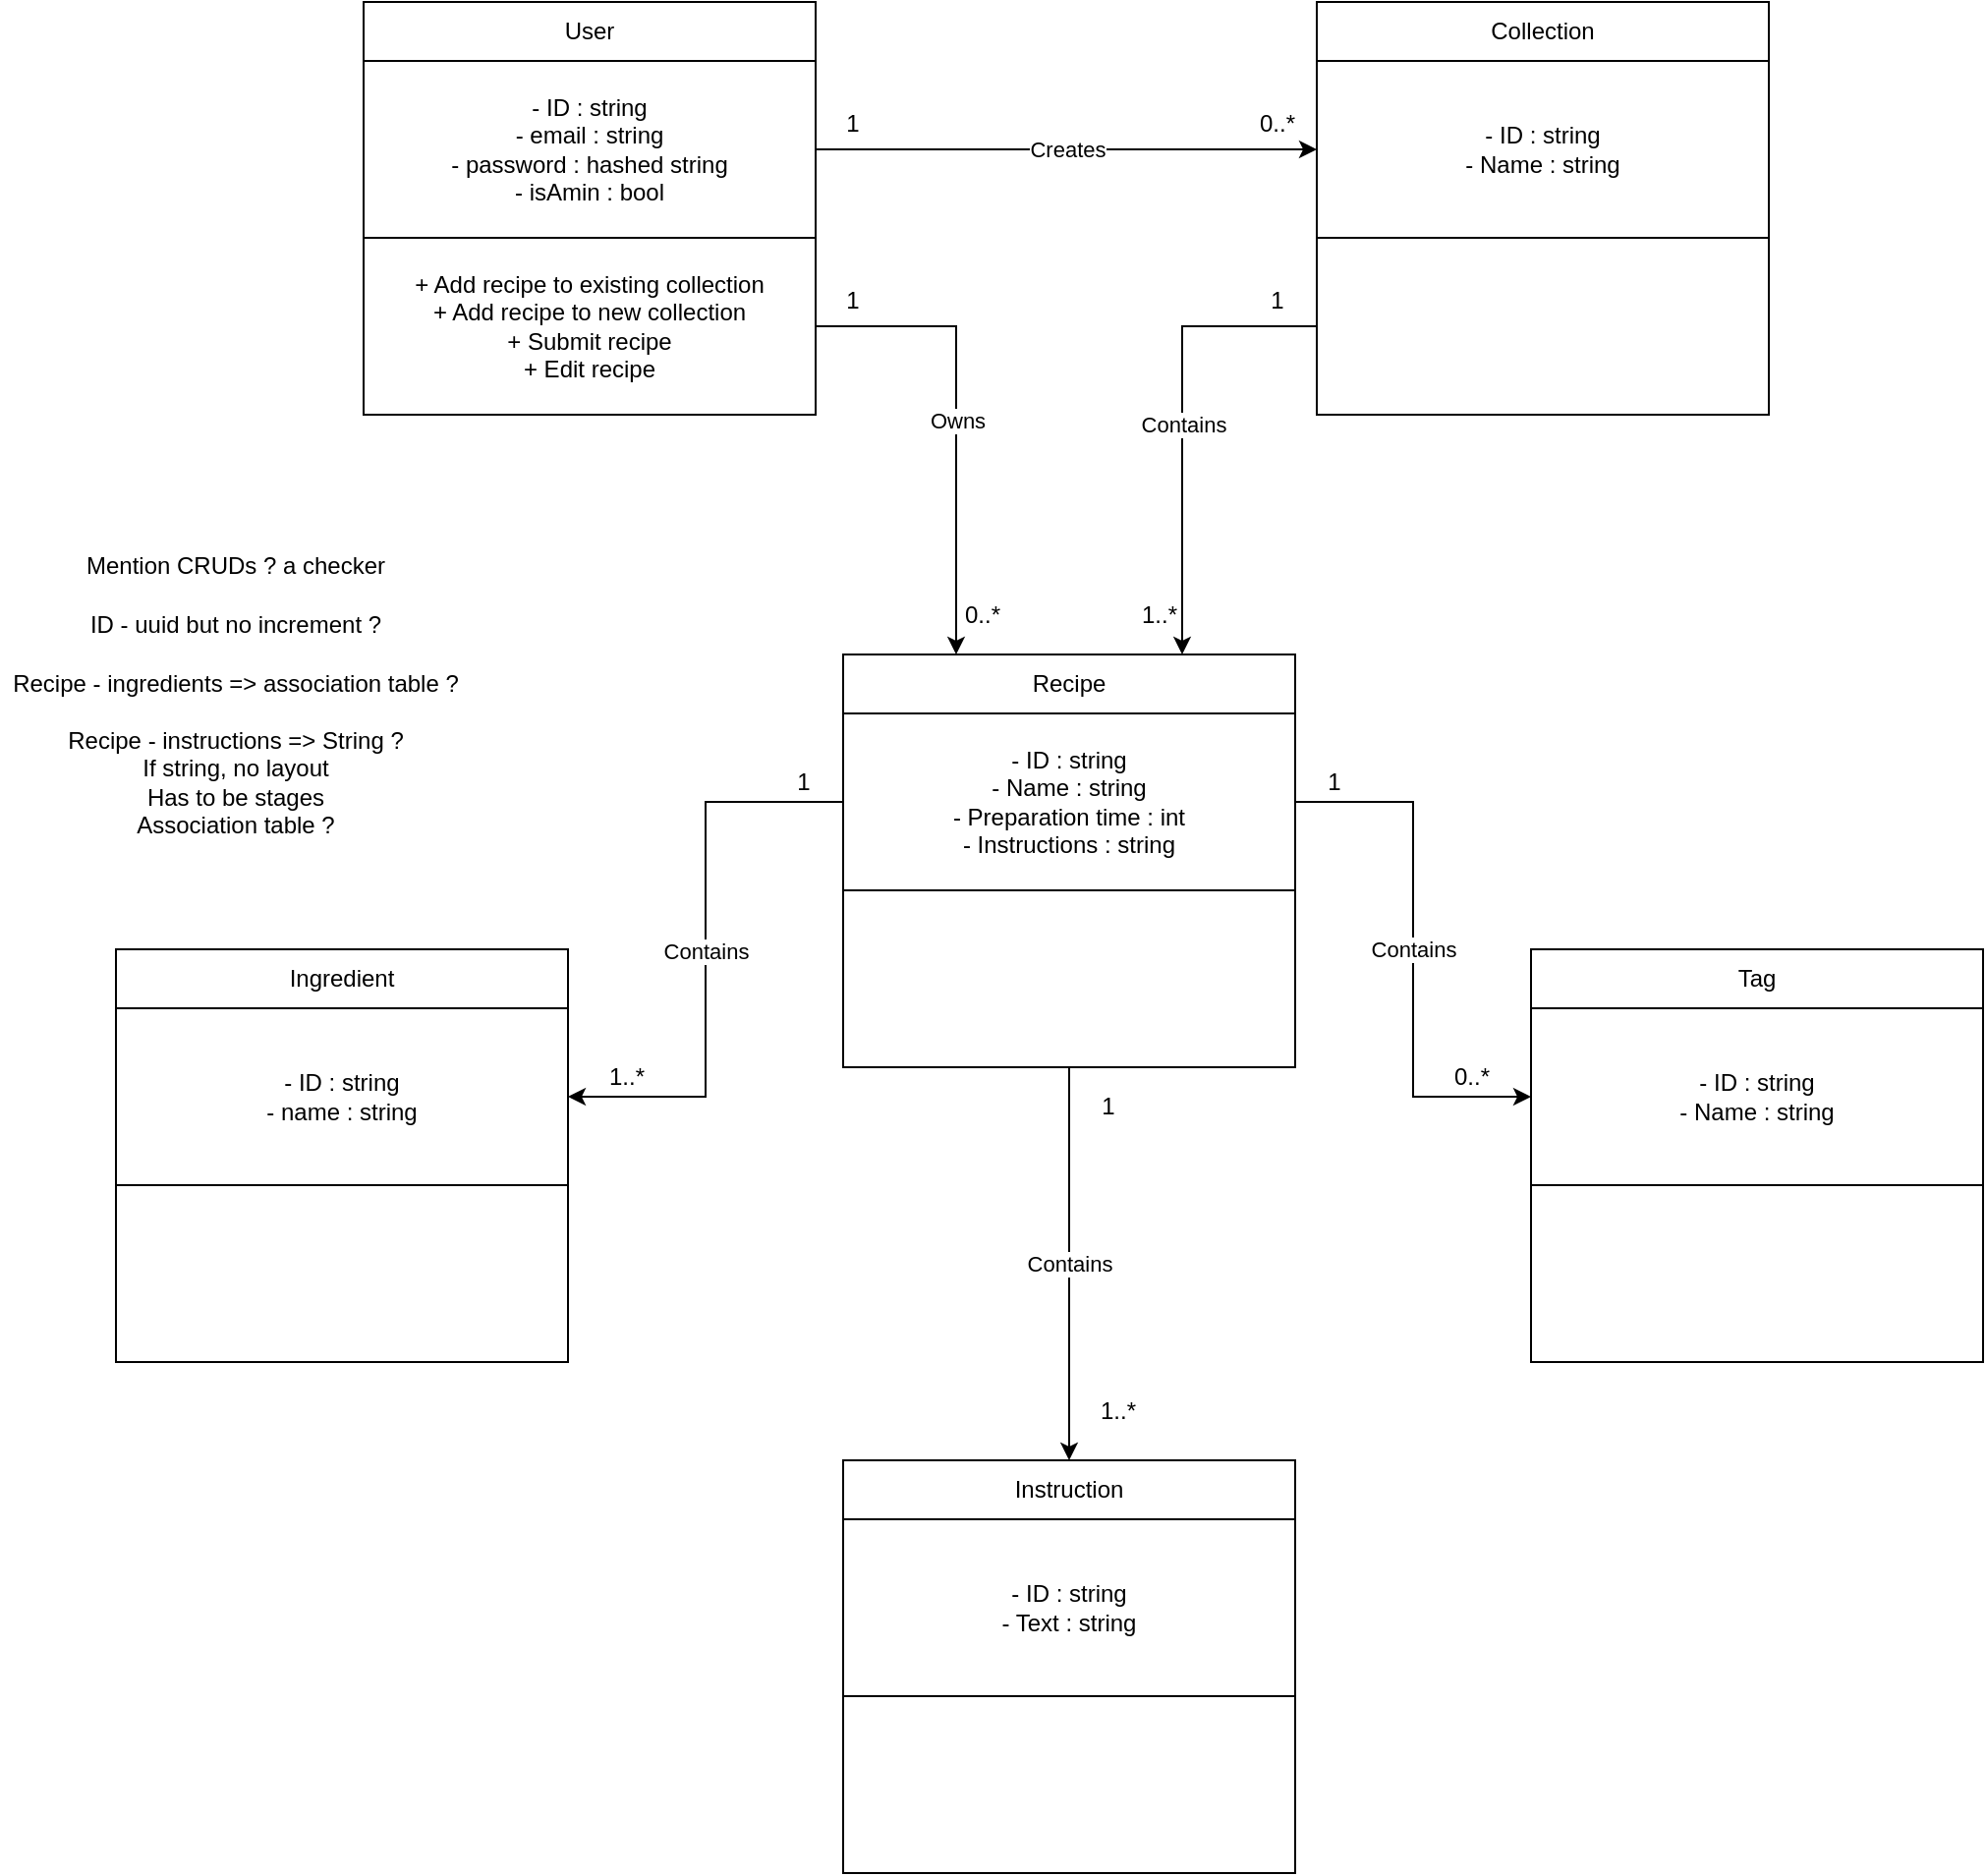 <mxfile version="27.1.3">
  <diagram name="Page-1" id="JcqKBOb1F13oiYuU-APF">
    <mxGraphModel dx="2276" dy="797" grid="1" gridSize="10" guides="1" tooltips="1" connect="1" arrows="1" fold="1" page="1" pageScale="1" pageWidth="850" pageHeight="1100" math="0" shadow="0">
      <root>
        <mxCell id="0" />
        <mxCell id="1" parent="0" />
        <mxCell id="2_qpchY4eQDPO05ME19w-8" value="" style="group" parent="1" vertex="1" connectable="0">
          <mxGeometry x="289" y="365" width="230" height="210" as="geometry" />
        </mxCell>
        <mxCell id="2_qpchY4eQDPO05ME19w-6" value="" style="edgeStyle=orthogonalEdgeStyle;rounded=0;orthogonalLoop=1;jettySize=auto;html=1;" parent="2_qpchY4eQDPO05ME19w-8" source="2_qpchY4eQDPO05ME19w-2" edge="1">
          <mxGeometry relative="1" as="geometry">
            <mxPoint x="115" y="120" as="targetPoint" />
          </mxGeometry>
        </mxCell>
        <mxCell id="2_qpchY4eQDPO05ME19w-2" value="Recipe" style="rounded=0;whiteSpace=wrap;html=1;" parent="2_qpchY4eQDPO05ME19w-8" vertex="1">
          <mxGeometry width="230" height="30" as="geometry" />
        </mxCell>
        <mxCell id="2_qpchY4eQDPO05ME19w-3" value="&lt;div&gt;- ID : string&lt;/div&gt;&lt;div&gt;- Name : string&lt;/div&gt;&lt;div&gt;- Preparation time : int&lt;/div&gt;&lt;div&gt;- Instructions : string&lt;/div&gt;" style="rounded=0;whiteSpace=wrap;html=1;" parent="2_qpchY4eQDPO05ME19w-8" vertex="1">
          <mxGeometry y="30" width="230" height="90" as="geometry" />
        </mxCell>
        <mxCell id="2_qpchY4eQDPO05ME19w-7" value="" style="rounded=0;whiteSpace=wrap;html=1;" parent="2_qpchY4eQDPO05ME19w-8" vertex="1">
          <mxGeometry y="120" width="230" height="90" as="geometry" />
        </mxCell>
        <mxCell id="2_qpchY4eQDPO05ME19w-9" value="" style="group" parent="1" vertex="1" connectable="0">
          <mxGeometry x="-81" y="515" width="230" height="210" as="geometry" />
        </mxCell>
        <mxCell id="2_qpchY4eQDPO05ME19w-10" value="" style="edgeStyle=orthogonalEdgeStyle;rounded=0;orthogonalLoop=1;jettySize=auto;html=1;" parent="2_qpchY4eQDPO05ME19w-9" source="2_qpchY4eQDPO05ME19w-11" edge="1">
          <mxGeometry relative="1" as="geometry">
            <mxPoint x="115" y="120" as="targetPoint" />
          </mxGeometry>
        </mxCell>
        <mxCell id="2_qpchY4eQDPO05ME19w-11" value="Ingredient" style="rounded=0;whiteSpace=wrap;html=1;" parent="2_qpchY4eQDPO05ME19w-9" vertex="1">
          <mxGeometry width="230" height="30" as="geometry" />
        </mxCell>
        <mxCell id="2_qpchY4eQDPO05ME19w-12" value="&lt;div&gt;- ID : string&lt;/div&gt;&lt;div&gt;-&amp;nbsp;name :&amp;nbsp;string&lt;/div&gt;" style="rounded=0;whiteSpace=wrap;html=1;" parent="2_qpchY4eQDPO05ME19w-9" vertex="1">
          <mxGeometry y="30" width="230" height="90" as="geometry" />
        </mxCell>
        <mxCell id="2_qpchY4eQDPO05ME19w-13" value="" style="rounded=0;whiteSpace=wrap;html=1;" parent="2_qpchY4eQDPO05ME19w-9" vertex="1">
          <mxGeometry y="120" width="230" height="90" as="geometry" />
        </mxCell>
        <mxCell id="2_qpchY4eQDPO05ME19w-14" value="ID - uuid but no increment ?" style="text;html=1;align=center;verticalAlign=middle;whiteSpace=wrap;rounded=0;" parent="1" vertex="1">
          <mxGeometry x="-140" y="335" width="240" height="30" as="geometry" />
        </mxCell>
        <mxCell id="2_qpchY4eQDPO05ME19w-15" value="&lt;div&gt;Recipe - ingredients =&amp;gt; association table ?&lt;/div&gt;" style="text;html=1;align=center;verticalAlign=middle;whiteSpace=wrap;rounded=0;" parent="1" vertex="1">
          <mxGeometry x="-140" y="365" width="240" height="30" as="geometry" />
        </mxCell>
        <mxCell id="2_qpchY4eQDPO05ME19w-18" value="Contains" style="edgeStyle=orthogonalEdgeStyle;rounded=0;orthogonalLoop=1;jettySize=auto;html=1;exitX=0;exitY=0.5;exitDx=0;exitDy=0;entryX=1;entryY=0.5;entryDx=0;entryDy=0;endArrow=classic;startFill=0;startArrow=none;endFill=1;" parent="1" source="2_qpchY4eQDPO05ME19w-3" target="2_qpchY4eQDPO05ME19w-12" edge="1">
          <mxGeometry x="0.005" relative="1" as="geometry">
            <mxPoint as="offset" />
          </mxGeometry>
        </mxCell>
        <mxCell id="2_qpchY4eQDPO05ME19w-20" value="&lt;div&gt;Recipe - instructions =&amp;gt; String ?&lt;/div&gt;&lt;div&gt;If string, no layout&lt;/div&gt;&lt;div&gt;Has to be stages&lt;/div&gt;&lt;div&gt;Association table ?&lt;/div&gt;" style="text;html=1;align=center;verticalAlign=middle;whiteSpace=wrap;rounded=0;" parent="1" vertex="1">
          <mxGeometry x="-140" y="415" width="240" height="30" as="geometry" />
        </mxCell>
        <mxCell id="2_qpchY4eQDPO05ME19w-21" value="1" style="text;html=1;align=center;verticalAlign=middle;whiteSpace=wrap;rounded=0;" parent="1" vertex="1">
          <mxGeometry x="239" y="415" width="60" height="30" as="geometry" />
        </mxCell>
        <mxCell id="2_qpchY4eQDPO05ME19w-22" value="1..*" style="text;html=1;align=center;verticalAlign=middle;whiteSpace=wrap;rounded=0;" parent="1" vertex="1">
          <mxGeometry x="149" y="565" width="60" height="30" as="geometry" />
        </mxCell>
        <mxCell id="2_qpchY4eQDPO05ME19w-23" value="" style="group" parent="1" vertex="1" connectable="0">
          <mxGeometry x="639" y="515" width="230" height="210" as="geometry" />
        </mxCell>
        <mxCell id="2_qpchY4eQDPO05ME19w-24" value="" style="edgeStyle=orthogonalEdgeStyle;rounded=0;orthogonalLoop=1;jettySize=auto;html=1;" parent="2_qpchY4eQDPO05ME19w-23" source="2_qpchY4eQDPO05ME19w-25" edge="1">
          <mxGeometry relative="1" as="geometry">
            <mxPoint x="115" y="120" as="targetPoint" />
          </mxGeometry>
        </mxCell>
        <mxCell id="2_qpchY4eQDPO05ME19w-25" value="Tag" style="rounded=0;whiteSpace=wrap;html=1;" parent="2_qpchY4eQDPO05ME19w-23" vertex="1">
          <mxGeometry width="230" height="30" as="geometry" />
        </mxCell>
        <mxCell id="2_qpchY4eQDPO05ME19w-26" value="&lt;div&gt;- ID : string&lt;/div&gt;&lt;div&gt;- Name : string&lt;/div&gt;" style="rounded=0;whiteSpace=wrap;html=1;" parent="2_qpchY4eQDPO05ME19w-23" vertex="1">
          <mxGeometry y="30" width="230" height="90" as="geometry" />
        </mxCell>
        <mxCell id="2_qpchY4eQDPO05ME19w-27" value="" style="rounded=0;whiteSpace=wrap;html=1;" parent="2_qpchY4eQDPO05ME19w-23" vertex="1">
          <mxGeometry y="120" width="230" height="90" as="geometry" />
        </mxCell>
        <mxCell id="2_qpchY4eQDPO05ME19w-28" value="Contains" style="edgeStyle=orthogonalEdgeStyle;rounded=0;orthogonalLoop=1;jettySize=auto;html=1;exitX=1;exitY=0.5;exitDx=0;exitDy=0;entryX=0;entryY=0.5;entryDx=0;entryDy=0;endArrow=classic;startFill=0;endFill=1;" parent="1" source="2_qpchY4eQDPO05ME19w-3" target="2_qpchY4eQDPO05ME19w-26" edge="1">
          <mxGeometry relative="1" as="geometry" />
        </mxCell>
        <mxCell id="2_qpchY4eQDPO05ME19w-29" value="1" style="text;html=1;align=center;verticalAlign=middle;whiteSpace=wrap;rounded=0;" parent="1" vertex="1">
          <mxGeometry x="509" y="415" width="60" height="30" as="geometry" />
        </mxCell>
        <mxCell id="2_qpchY4eQDPO05ME19w-30" value="0..*" style="text;html=1;align=center;verticalAlign=middle;whiteSpace=wrap;rounded=0;" parent="1" vertex="1">
          <mxGeometry x="579" y="565" width="60" height="30" as="geometry" />
        </mxCell>
        <mxCell id="k0aN1hesgMusfAzjtdi0-1" value="" style="group" parent="1" vertex="1" connectable="0">
          <mxGeometry x="289" y="775" width="230" height="210" as="geometry" />
        </mxCell>
        <mxCell id="k0aN1hesgMusfAzjtdi0-2" value="" style="edgeStyle=orthogonalEdgeStyle;rounded=0;orthogonalLoop=1;jettySize=auto;html=1;" parent="k0aN1hesgMusfAzjtdi0-1" source="k0aN1hesgMusfAzjtdi0-3" edge="1">
          <mxGeometry relative="1" as="geometry">
            <mxPoint x="115" y="120" as="targetPoint" />
          </mxGeometry>
        </mxCell>
        <mxCell id="k0aN1hesgMusfAzjtdi0-3" value="Instruction" style="rounded=0;whiteSpace=wrap;html=1;" parent="k0aN1hesgMusfAzjtdi0-1" vertex="1">
          <mxGeometry width="230" height="30" as="geometry" />
        </mxCell>
        <mxCell id="k0aN1hesgMusfAzjtdi0-4" value="&lt;div&gt;- ID : string&lt;/div&gt;&lt;div&gt;- Text : string&lt;/div&gt;" style="rounded=0;whiteSpace=wrap;html=1;" parent="k0aN1hesgMusfAzjtdi0-1" vertex="1">
          <mxGeometry y="30" width="230" height="90" as="geometry" />
        </mxCell>
        <mxCell id="k0aN1hesgMusfAzjtdi0-5" value="" style="rounded=0;whiteSpace=wrap;html=1;" parent="k0aN1hesgMusfAzjtdi0-1" vertex="1">
          <mxGeometry y="120" width="230" height="90" as="geometry" />
        </mxCell>
        <mxCell id="k0aN1hesgMusfAzjtdi0-6" value="Contains" style="edgeStyle=orthogonalEdgeStyle;rounded=0;orthogonalLoop=1;jettySize=auto;html=1;exitX=0.5;exitY=1;exitDx=0;exitDy=0;entryX=0.5;entryY=0;entryDx=0;entryDy=0;" parent="1" source="2_qpchY4eQDPO05ME19w-7" target="k0aN1hesgMusfAzjtdi0-3" edge="1">
          <mxGeometry relative="1" as="geometry" />
        </mxCell>
        <mxCell id="k0aN1hesgMusfAzjtdi0-7" value="1" style="text;html=1;align=center;verticalAlign=middle;whiteSpace=wrap;rounded=0;" parent="1" vertex="1">
          <mxGeometry x="394" y="580" width="60" height="30" as="geometry" />
        </mxCell>
        <mxCell id="k0aN1hesgMusfAzjtdi0-8" value="1..*" style="text;html=1;align=center;verticalAlign=middle;whiteSpace=wrap;rounded=0;" parent="1" vertex="1">
          <mxGeometry x="399" y="735" width="60" height="30" as="geometry" />
        </mxCell>
        <mxCell id="k0aN1hesgMusfAzjtdi0-9" value="" style="group" parent="1" vertex="1" connectable="0">
          <mxGeometry x="45" y="33" width="230" height="210" as="geometry" />
        </mxCell>
        <mxCell id="k0aN1hesgMusfAzjtdi0-10" value="" style="edgeStyle=orthogonalEdgeStyle;rounded=0;orthogonalLoop=1;jettySize=auto;html=1;" parent="k0aN1hesgMusfAzjtdi0-9" source="k0aN1hesgMusfAzjtdi0-11" edge="1">
          <mxGeometry relative="1" as="geometry">
            <mxPoint x="115" y="120" as="targetPoint" />
          </mxGeometry>
        </mxCell>
        <mxCell id="k0aN1hesgMusfAzjtdi0-11" value="User" style="rounded=0;whiteSpace=wrap;html=1;" parent="k0aN1hesgMusfAzjtdi0-9" vertex="1">
          <mxGeometry width="230" height="30" as="geometry" />
        </mxCell>
        <mxCell id="k0aN1hesgMusfAzjtdi0-12" value="&lt;div&gt;- ID : string&lt;/div&gt;&lt;div&gt;- email : string&lt;/div&gt;&lt;div&gt;- password : hashed string&lt;/div&gt;&lt;div&gt;&lt;div&gt;- isAmin : bool&lt;/div&gt;&lt;/div&gt;" style="rounded=0;whiteSpace=wrap;html=1;" parent="k0aN1hesgMusfAzjtdi0-9" vertex="1">
          <mxGeometry y="30" width="230" height="90" as="geometry" />
        </mxCell>
        <mxCell id="k0aN1hesgMusfAzjtdi0-13" value="&lt;div&gt;+ Add recipe to existing collection&lt;/div&gt;&lt;div&gt;+ Add recipe to new collection&lt;/div&gt;&lt;div&gt;+ Submit recipe&lt;/div&gt;&lt;div&gt;+ Edit recipe&lt;/div&gt;" style="rounded=0;whiteSpace=wrap;html=1;" parent="k0aN1hesgMusfAzjtdi0-9" vertex="1">
          <mxGeometry y="120" width="230" height="90" as="geometry" />
        </mxCell>
        <mxCell id="k0aN1hesgMusfAzjtdi0-14" value="Owns" style="edgeStyle=orthogonalEdgeStyle;rounded=0;orthogonalLoop=1;jettySize=auto;html=1;exitX=1;exitY=0.5;exitDx=0;exitDy=0;entryX=0.25;entryY=0;entryDx=0;entryDy=0;" parent="1" source="k0aN1hesgMusfAzjtdi0-13" target="2_qpchY4eQDPO05ME19w-2" edge="1">
          <mxGeometry relative="1" as="geometry" />
        </mxCell>
        <mxCell id="k0aN1hesgMusfAzjtdi0-16" value="1" style="text;html=1;align=center;verticalAlign=middle;whiteSpace=wrap;rounded=0;" parent="1" vertex="1">
          <mxGeometry x="264" y="170" width="60" height="30" as="geometry" />
        </mxCell>
        <mxCell id="k0aN1hesgMusfAzjtdi0-17" value="0..*" style="text;html=1;align=center;verticalAlign=middle;whiteSpace=wrap;rounded=0;" parent="1" vertex="1">
          <mxGeometry x="330" y="330" width="60" height="30" as="geometry" />
        </mxCell>
        <mxCell id="k0aN1hesgMusfAzjtdi0-18" value="" style="group" parent="1" vertex="1" connectable="0">
          <mxGeometry x="530" y="33" width="230" height="210" as="geometry" />
        </mxCell>
        <mxCell id="k0aN1hesgMusfAzjtdi0-19" value="" style="edgeStyle=orthogonalEdgeStyle;rounded=0;orthogonalLoop=1;jettySize=auto;html=1;" parent="k0aN1hesgMusfAzjtdi0-18" source="k0aN1hesgMusfAzjtdi0-20" edge="1">
          <mxGeometry relative="1" as="geometry">
            <mxPoint x="115" y="120" as="targetPoint" />
          </mxGeometry>
        </mxCell>
        <mxCell id="k0aN1hesgMusfAzjtdi0-20" value="Collection" style="rounded=0;whiteSpace=wrap;html=1;" parent="k0aN1hesgMusfAzjtdi0-18" vertex="1">
          <mxGeometry width="230" height="30" as="geometry" />
        </mxCell>
        <mxCell id="k0aN1hesgMusfAzjtdi0-21" value="&lt;div&gt;- ID : string&lt;/div&gt;&lt;div&gt;- Name : string&lt;/div&gt;" style="rounded=0;whiteSpace=wrap;html=1;" parent="k0aN1hesgMusfAzjtdi0-18" vertex="1">
          <mxGeometry y="30" width="230" height="90" as="geometry" />
        </mxCell>
        <mxCell id="k0aN1hesgMusfAzjtdi0-22" value="" style="rounded=0;whiteSpace=wrap;html=1;" parent="k0aN1hesgMusfAzjtdi0-18" vertex="1">
          <mxGeometry y="120" width="230" height="90" as="geometry" />
        </mxCell>
        <mxCell id="k0aN1hesgMusfAzjtdi0-23" value="Contains" style="edgeStyle=orthogonalEdgeStyle;rounded=0;orthogonalLoop=1;jettySize=auto;html=1;exitX=0;exitY=0.5;exitDx=0;exitDy=0;entryX=0.75;entryY=0;entryDx=0;entryDy=0;" parent="1" source="k0aN1hesgMusfAzjtdi0-22" target="2_qpchY4eQDPO05ME19w-2" edge="1">
          <mxGeometry relative="1" as="geometry" />
        </mxCell>
        <mxCell id="k0aN1hesgMusfAzjtdi0-24" value="Creates" style="edgeStyle=orthogonalEdgeStyle;rounded=0;orthogonalLoop=1;jettySize=auto;html=1;exitX=1;exitY=0.5;exitDx=0;exitDy=0;entryX=0;entryY=0.5;entryDx=0;entryDy=0;" parent="1" source="k0aN1hesgMusfAzjtdi0-12" target="k0aN1hesgMusfAzjtdi0-21" edge="1">
          <mxGeometry relative="1" as="geometry" />
        </mxCell>
        <mxCell id="k0aN1hesgMusfAzjtdi0-25" value="1" style="text;html=1;align=center;verticalAlign=middle;whiteSpace=wrap;rounded=0;" parent="1" vertex="1">
          <mxGeometry x="264" y="80" width="60" height="30" as="geometry" />
        </mxCell>
        <mxCell id="k0aN1hesgMusfAzjtdi0-26" value="0..*" style="text;html=1;align=center;verticalAlign=middle;whiteSpace=wrap;rounded=0;" parent="1" vertex="1">
          <mxGeometry x="480" y="80" width="60" height="30" as="geometry" />
        </mxCell>
        <mxCell id="k0aN1hesgMusfAzjtdi0-27" value="1" style="text;html=1;align=center;verticalAlign=middle;whiteSpace=wrap;rounded=0;" parent="1" vertex="1">
          <mxGeometry x="480" y="170" width="60" height="30" as="geometry" />
        </mxCell>
        <mxCell id="k0aN1hesgMusfAzjtdi0-29" value="1..*" style="text;html=1;align=center;verticalAlign=middle;whiteSpace=wrap;rounded=0;" parent="1" vertex="1">
          <mxGeometry x="420" y="330" width="60" height="30" as="geometry" />
        </mxCell>
        <mxCell id="k0aN1hesgMusfAzjtdi0-30" value="Mention CRUDs ? a checker" style="text;html=1;align=center;verticalAlign=middle;whiteSpace=wrap;rounded=0;" parent="1" vertex="1">
          <mxGeometry x="-140" y="305" width="240" height="30" as="geometry" />
        </mxCell>
      </root>
    </mxGraphModel>
  </diagram>
</mxfile>
